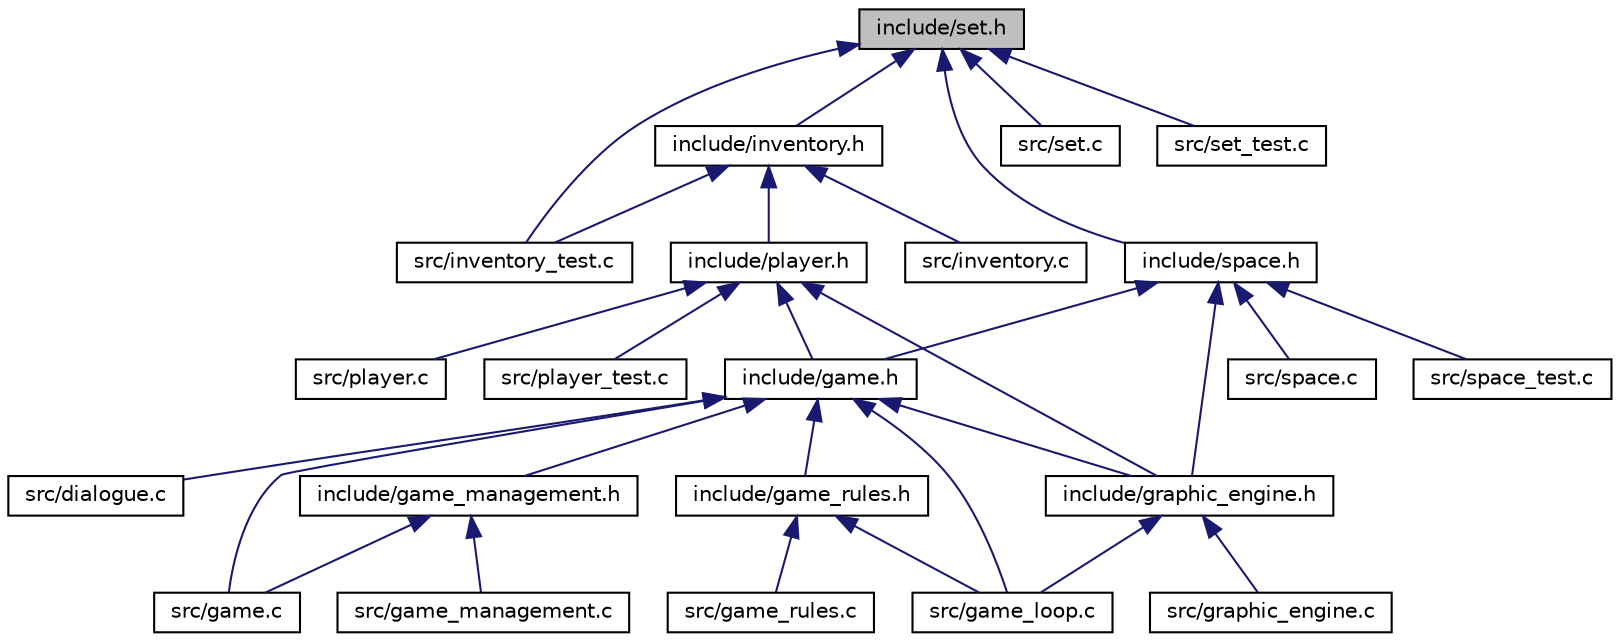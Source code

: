 digraph "include/set.h"
{
  edge [fontname="Helvetica",fontsize="10",labelfontname="Helvetica",labelfontsize="10"];
  node [fontname="Helvetica",fontsize="10",shape=record];
  Node2 [label="include/set.h",height=0.2,width=0.4,color="black", fillcolor="grey75", style="filled", fontcolor="black"];
  Node2 -> Node3 [dir="back",color="midnightblue",fontsize="10",style="solid"];
  Node3 [label="src/inventory_test.c",height=0.2,width=0.4,color="black", fillcolor="white", style="filled",URL="$inventory__test_8c.html",tooltip="Prueba del modulo inventory. "];
  Node2 -> Node4 [dir="back",color="midnightblue",fontsize="10",style="solid"];
  Node4 [label="src/set.c",height=0.2,width=0.4,color="black", fillcolor="white", style="filled",URL="$set_8c.html",tooltip="En este fichero implementamos las funciones de set. "];
  Node2 -> Node5 [dir="back",color="midnightblue",fontsize="10",style="solid"];
  Node5 [label="src/set_test.c",height=0.2,width=0.4,color="black", fillcolor="white", style="filled",URL="$set__test_8c.html",tooltip="Prueba del modulo set. "];
  Node2 -> Node6 [dir="back",color="midnightblue",fontsize="10",style="solid"];
  Node6 [label="include/space.h",height=0.2,width=0.4,color="black", fillcolor="white", style="filled",URL="$space_8h.html",tooltip="En este fichero implementamos las funciones de space. "];
  Node6 -> Node7 [dir="back",color="midnightblue",fontsize="10",style="solid"];
  Node7 [label="src/space.c",height=0.2,width=0.4,color="black", fillcolor="white", style="filled",URL="$space_8c.html",tooltip="En este fichero implementamos las funciones de space. "];
  Node6 -> Node8 [dir="back",color="midnightblue",fontsize="10",style="solid"];
  Node8 [label="src/space_test.c",height=0.2,width=0.4,color="black", fillcolor="white", style="filled",URL="$space__test_8c.html",tooltip="Prueba del modulo space. "];
  Node6 -> Node9 [dir="back",color="midnightblue",fontsize="10",style="solid"];
  Node9 [label="include/game.h",height=0.2,width=0.4,color="black", fillcolor="white", style="filled",URL="$game_8h.html",tooltip="En este fichero definimos las funciones para el juego. "];
  Node9 -> Node10 [dir="back",color="midnightblue",fontsize="10",style="solid"];
  Node10 [label="src/dialogue.c",height=0.2,width=0.4,color="black", fillcolor="white", style="filled",URL="$dialogue_8c.html",tooltip="En este fichero implementamos las funciones del dialogo. "];
  Node9 -> Node11 [dir="back",color="midnightblue",fontsize="10",style="solid"];
  Node11 [label="src/game.c",height=0.2,width=0.4,color="black", fillcolor="white", style="filled",URL="$game_8c.html",tooltip="En este fichero definimos las funciones para el juego. "];
  Node9 -> Node12 [dir="back",color="midnightblue",fontsize="10",style="solid"];
  Node12 [label="src/game_loop.c",height=0.2,width=0.4,color="black", fillcolor="white", style="filled",URL="$game__loop_8c.html",tooltip="Ejecuta el main y el juego hasta el comando exit. "];
  Node9 -> Node13 [dir="back",color="midnightblue",fontsize="10",style="solid"];
  Node13 [label="include/game_management.h",height=0.2,width=0.4,color="black", fillcolor="white", style="filled",URL="$game__management_8h.html",tooltip="En este fichero definimos las funciones para el leer los diferentes elementos del juego de un fichero..."];
  Node13 -> Node11 [dir="back",color="midnightblue",fontsize="10",style="solid"];
  Node13 -> Node14 [dir="back",color="midnightblue",fontsize="10",style="solid"];
  Node14 [label="src/game_management.c",height=0.2,width=0.4,color="black", fillcolor="white", style="filled",URL="$game__management_8c.html",tooltip="En este fichero definimos las funciones para el leer los diferentes elementos del juego de un fichero..."];
  Node9 -> Node15 [dir="back",color="midnightblue",fontsize="10",style="solid"];
  Node15 [label="include/game_rules.h",height=0.2,width=0.4,color="black", fillcolor="white", style="filled",URL="$game__rules_8h_source.html"];
  Node15 -> Node12 [dir="back",color="midnightblue",fontsize="10",style="solid"];
  Node15 -> Node16 [dir="back",color="midnightblue",fontsize="10",style="solid"];
  Node16 [label="src/game_rules.c",height=0.2,width=0.4,color="black", fillcolor="white", style="filled",URL="$game__rules_8c.html",tooltip="En este fichero implementamos las funciones de game_rules. "];
  Node9 -> Node17 [dir="back",color="midnightblue",fontsize="10",style="solid"];
  Node17 [label="include/graphic_engine.h",height=0.2,width=0.4,color="black", fillcolor="white", style="filled",URL="$graphic__engine_8h.html",tooltip="En este fichero estaran las funciones relacionadas con la interfaz gráfica. "];
  Node17 -> Node12 [dir="back",color="midnightblue",fontsize="10",style="solid"];
  Node17 -> Node18 [dir="back",color="midnightblue",fontsize="10",style="solid"];
  Node18 [label="src/graphic_engine.c",height=0.2,width=0.4,color="black", fillcolor="white", style="filled",URL="$graphic__engine_8c.html",tooltip="En este fichero estaran las funciones relacionadas con la interfaz gráfica. "];
  Node6 -> Node17 [dir="back",color="midnightblue",fontsize="10",style="solid"];
  Node2 -> Node19 [dir="back",color="midnightblue",fontsize="10",style="solid"];
  Node19 [label="include/inventory.h",height=0.2,width=0.4,color="black", fillcolor="white", style="filled",URL="$inventory_8h.html",tooltip="En este fichero implementamos las funciones del inventario. "];
  Node19 -> Node20 [dir="back",color="midnightblue",fontsize="10",style="solid"];
  Node20 [label="src/inventory.c",height=0.2,width=0.4,color="black", fillcolor="white", style="filled",URL="$inventory_8c.html",tooltip="En este fichero implementamos las funciones del inventario. "];
  Node19 -> Node3 [dir="back",color="midnightblue",fontsize="10",style="solid"];
  Node19 -> Node21 [dir="back",color="midnightblue",fontsize="10",style="solid"];
  Node21 [label="include/player.h",height=0.2,width=0.4,color="black", fillcolor="white", style="filled",URL="$player_8h.html",tooltip="En este fichero implementamos las funciones del jugador. "];
  Node21 -> Node22 [dir="back",color="midnightblue",fontsize="10",style="solid"];
  Node22 [label="src/player.c",height=0.2,width=0.4,color="black", fillcolor="white", style="filled",URL="$player_8c.html",tooltip="En este fichero implementamos las funciones del jugador. "];
  Node21 -> Node23 [dir="back",color="midnightblue",fontsize="10",style="solid"];
  Node23 [label="src/player_test.c",height=0.2,width=0.4,color="black", fillcolor="white", style="filled",URL="$player__test_8c.html",tooltip="Prueba del modulo player. "];
  Node21 -> Node9 [dir="back",color="midnightblue",fontsize="10",style="solid"];
  Node21 -> Node17 [dir="back",color="midnightblue",fontsize="10",style="solid"];
}

